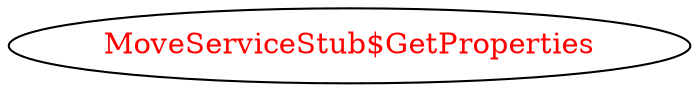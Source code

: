 digraph dependencyGraph {
 concentrate=true;
 ranksep="2.0";
 rankdir="LR"; 
 splines="ortho";
"MoveServiceStub$GetProperties" [fontcolor="red"];
}